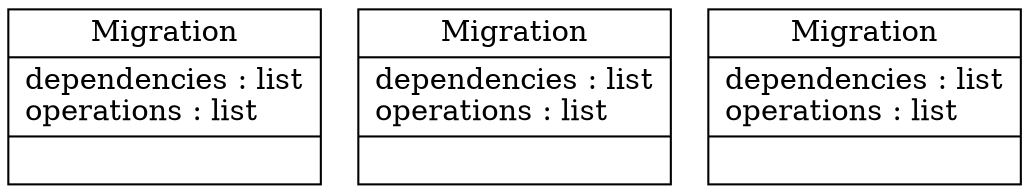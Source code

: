 digraph "classes_36" {
rankdir=BT
charset="utf-8"
"migrations2.test_migrations_2.0001_initial.Migration" [color="black", fontcolor="black", label=<{Migration|dependencies : list<br ALIGN="LEFT"/>operations : list<br ALIGN="LEFT"/>|}>, shape="record", style="solid"];
"migrations2.test_migrations_2_first.0001_initial.Migration" [color="black", fontcolor="black", label=<{Migration|dependencies : list<br ALIGN="LEFT"/>operations : list<br ALIGN="LEFT"/>|}>, shape="record", style="solid"];
"migrations2.test_migrations_2_first.0002_second.Migration" [color="black", fontcolor="black", label=<{Migration|dependencies : list<br ALIGN="LEFT"/>operations : list<br ALIGN="LEFT"/>|}>, shape="record", style="solid"];
}
